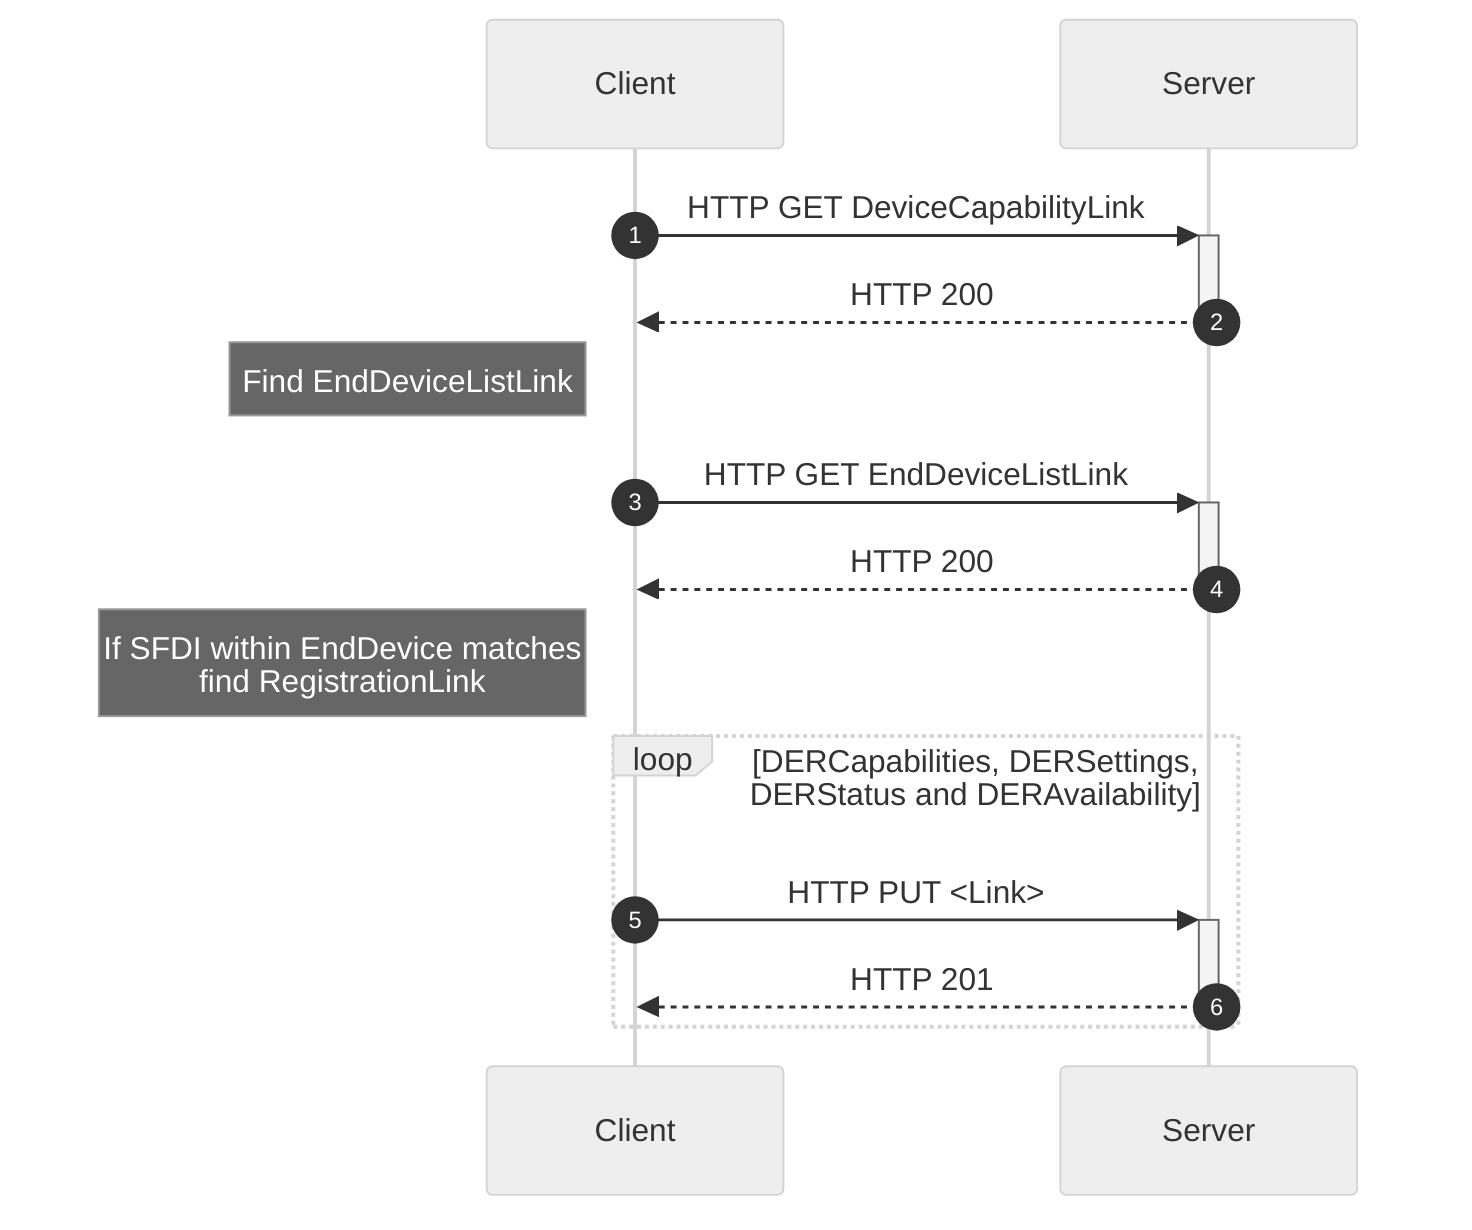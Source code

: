 sequenceDiagram
%%{init:{'theme':'neutral'}}%%
%% @backgroundColor(transparent)
    autonumber
    Client->>+Server: HTTP GET DeviceCapabilityLink
    Server-->>-Client: HTTP 200
    Note left of Client: Find EndDeviceListLink
    Client->>+Server: HTTP GET EndDeviceListLink
    Server-->>-Client: HTTP 200
    Note left of Client: If SFDI within EndDevice matches <br/> find RegistrationLink
    loop DERCapabilities, DERSettings, DERStatus and DERAvailability
        Client->>+Server: HTTP PUT <Link>
        Server-->>-Client: HTTP 201
    end